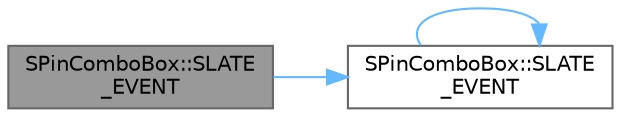 digraph "SPinComboBox::SLATE_EVENT"
{
 // INTERACTIVE_SVG=YES
 // LATEX_PDF_SIZE
  bgcolor="transparent";
  edge [fontname=Helvetica,fontsize=10,labelfontname=Helvetica,labelfontsize=10];
  node [fontname=Helvetica,fontsize=10,shape=box,height=0.2,width=0.4];
  rankdir="LR";
  Node1 [id="Node000001",label="SPinComboBox::SLATE\l_EVENT",height=0.2,width=0.4,color="gray40", fillcolor="grey60", style="filled", fontcolor="black",tooltip=" "];
  Node1 -> Node2 [id="edge1_Node000001_Node000002",color="steelblue1",style="solid",tooltip=" "];
  Node2 [id="Node000002",label="SPinComboBox::SLATE\l_EVENT",height=0.2,width=0.4,color="grey40", fillcolor="white", style="filled",URL="$db/d3d/classSPinComboBox.html#a8bcaebefaf1cb5b1fe81581acb996fb7",tooltip=" "];
  Node2 -> Node2 [id="edge2_Node000002_Node000002",color="steelblue1",style="solid",tooltip=" "];
}

